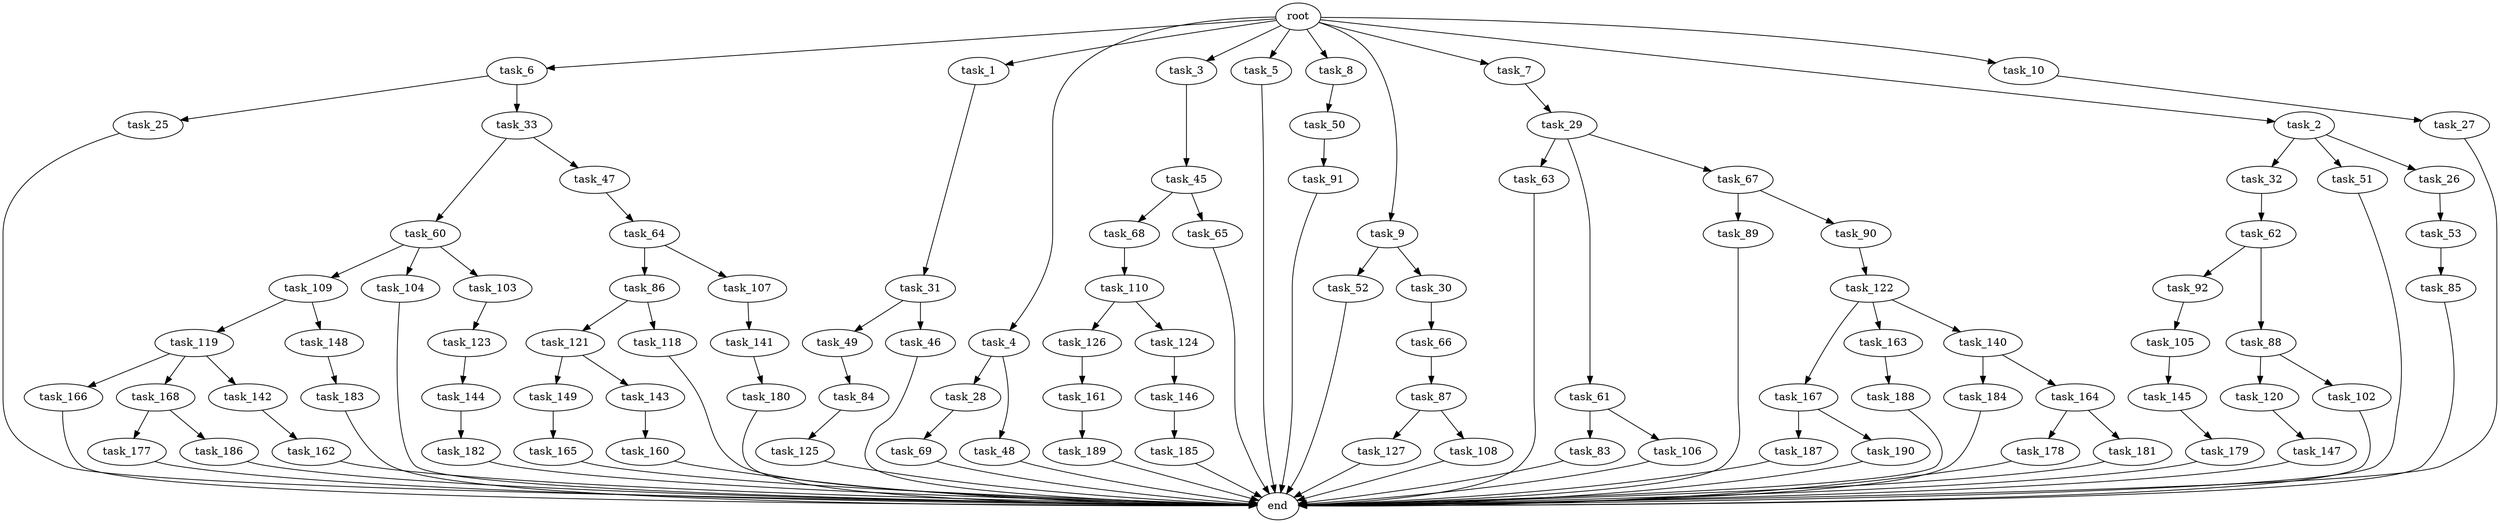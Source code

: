 digraph G {
  task_6 [size="1.024000"];
  task_91 [size="695784701.952000"];
  task_45 [size="137438953.472000"];
  task_187 [size="420906795.008000"];
  task_123 [size="858993459.200000"];
  task_66 [size="77309411.328000"];
  task_1 [size="1.024000"];
  task_68 [size="34359738.368000"];
  task_119 [size="34359738.368000"];
  task_190 [size="420906795.008000"];
  task_149 [size="858993459.200000"];
  task_65 [size="34359738.368000"];
  task_83 [size="77309411.328000"];
  root [size="0.000000"];
  task_63 [size="420906795.008000"];
  task_179 [size="137438953.472000"];
  task_144 [size="34359738.368000"];
  task_148 [size="34359738.368000"];
  task_4 [size="1.024000"];
  task_3 [size="1.024000"];
  task_5 [size="1.024000"];
  task_147 [size="309237645.312000"];
  task_189 [size="309237645.312000"];
  task_85 [size="34359738.368000"];
  task_183 [size="214748364.800000"];
  task_178 [size="214748364.800000"];
  task_182 [size="695784701.952000"];
  task_8 [size="1.024000"];
  task_120 [size="858993459.200000"];
  task_9 [size="1.024000"];
  task_184 [size="549755813.888000"];
  task_27 [size="77309411.328000"];
  task_109 [size="34359738.368000"];
  task_177 [size="34359738.368000"];
  task_86 [size="858993459.200000"];
  task_166 [size="214748364.800000"];
  task_107 [size="858993459.200000"];
  task_49 [size="420906795.008000"];
  task_145 [size="420906795.008000"];
  task_32 [size="420906795.008000"];
  task_92 [size="77309411.328000"];
  task_168 [size="214748364.800000"];
  task_88 [size="77309411.328000"];
  task_167 [size="77309411.328000"];
  task_7 [size="1.024000"];
  task_188 [size="34359738.368000"];
  task_53 [size="77309411.328000"];
  task_25 [size="549755813.888000"];
  task_126 [size="549755813.888000"];
  task_51 [size="420906795.008000"];
  task_31 [size="214748364.800000"];
  task_186 [size="34359738.368000"];
  task_28 [size="214748364.800000"];
  task_142 [size="214748364.800000"];
  task_84 [size="420906795.008000"];
  task_180 [size="34359738.368000"];
  task_121 [size="77309411.328000"];
  task_141 [size="858993459.200000"];
  task_162 [size="137438953.472000"];
  task_26 [size="420906795.008000"];
  task_143 [size="858993459.200000"];
  task_2 [size="1.024000"];
  task_106 [size="77309411.328000"];
  task_105 [size="77309411.328000"];
  task_61 [size="420906795.008000"];
  task_118 [size="77309411.328000"];
  task_52 [size="549755813.888000"];
  task_87 [size="214748364.800000"];
  task_50 [size="137438953.472000"];
  task_122 [size="695784701.952000"];
  task_104 [size="34359738.368000"];
  task_160 [size="309237645.312000"];
  task_60 [size="77309411.328000"];
  task_103 [size="34359738.368000"];
  task_127 [size="309237645.312000"];
  task_165 [size="77309411.328000"];
  task_30 [size="549755813.888000"];
  task_67 [size="420906795.008000"];
  task_48 [size="214748364.800000"];
  task_10 [size="1.024000"];
  task_164 [size="549755813.888000"];
  task_185 [size="420906795.008000"];
  task_62 [size="309237645.312000"];
  task_64 [size="137438953.472000"];
  task_163 [size="77309411.328000"];
  task_29 [size="695784701.952000"];
  task_102 [size="858993459.200000"];
  task_181 [size="214748364.800000"];
  task_161 [size="420906795.008000"];
  task_33 [size="549755813.888000"];
  task_47 [size="77309411.328000"];
  task_69 [size="34359738.368000"];
  task_140 [size="77309411.328000"];
  task_108 [size="309237645.312000"];
  end [size="0.000000"];
  task_89 [size="77309411.328000"];
  task_46 [size="420906795.008000"];
  task_146 [size="34359738.368000"];
  task_110 [size="695784701.952000"];
  task_124 [size="549755813.888000"];
  task_125 [size="137438953.472000"];
  task_90 [size="77309411.328000"];

  task_6 -> task_25 [size="536870912.000000"];
  task_6 -> task_33 [size="536870912.000000"];
  task_91 -> end [size="1.000000"];
  task_45 -> task_65 [size="33554432.000000"];
  task_45 -> task_68 [size="33554432.000000"];
  task_187 -> end [size="1.000000"];
  task_123 -> task_144 [size="33554432.000000"];
  task_66 -> task_87 [size="209715200.000000"];
  task_1 -> task_31 [size="209715200.000000"];
  task_68 -> task_110 [size="679477248.000000"];
  task_119 -> task_142 [size="209715200.000000"];
  task_119 -> task_166 [size="209715200.000000"];
  task_119 -> task_168 [size="209715200.000000"];
  task_190 -> end [size="1.000000"];
  task_149 -> task_165 [size="75497472.000000"];
  task_65 -> end [size="1.000000"];
  task_83 -> end [size="1.000000"];
  root -> task_2 [size="1.000000"];
  root -> task_6 [size="1.000000"];
  root -> task_7 [size="1.000000"];
  root -> task_4 [size="1.000000"];
  root -> task_3 [size="1.000000"];
  root -> task_5 [size="1.000000"];
  root -> task_1 [size="1.000000"];
  root -> task_8 [size="1.000000"];
  root -> task_9 [size="1.000000"];
  root -> task_10 [size="1.000000"];
  task_63 -> end [size="1.000000"];
  task_179 -> end [size="1.000000"];
  task_144 -> task_182 [size="679477248.000000"];
  task_148 -> task_183 [size="209715200.000000"];
  task_4 -> task_48 [size="209715200.000000"];
  task_4 -> task_28 [size="209715200.000000"];
  task_3 -> task_45 [size="134217728.000000"];
  task_5 -> end [size="1.000000"];
  task_147 -> end [size="1.000000"];
  task_189 -> end [size="1.000000"];
  task_85 -> end [size="1.000000"];
  task_183 -> end [size="1.000000"];
  task_178 -> end [size="1.000000"];
  task_182 -> end [size="1.000000"];
  task_8 -> task_50 [size="134217728.000000"];
  task_120 -> task_147 [size="301989888.000000"];
  task_9 -> task_52 [size="536870912.000000"];
  task_9 -> task_30 [size="536870912.000000"];
  task_184 -> end [size="1.000000"];
  task_27 -> end [size="1.000000"];
  task_109 -> task_148 [size="33554432.000000"];
  task_109 -> task_119 [size="33554432.000000"];
  task_177 -> end [size="1.000000"];
  task_86 -> task_121 [size="75497472.000000"];
  task_86 -> task_118 [size="75497472.000000"];
  task_166 -> end [size="1.000000"];
  task_107 -> task_141 [size="838860800.000000"];
  task_49 -> task_84 [size="411041792.000000"];
  task_145 -> task_179 [size="134217728.000000"];
  task_32 -> task_62 [size="301989888.000000"];
  task_92 -> task_105 [size="75497472.000000"];
  task_168 -> task_186 [size="33554432.000000"];
  task_168 -> task_177 [size="33554432.000000"];
  task_88 -> task_102 [size="838860800.000000"];
  task_88 -> task_120 [size="838860800.000000"];
  task_167 -> task_187 [size="411041792.000000"];
  task_167 -> task_190 [size="411041792.000000"];
  task_7 -> task_29 [size="679477248.000000"];
  task_188 -> end [size="1.000000"];
  task_53 -> task_85 [size="33554432.000000"];
  task_25 -> end [size="1.000000"];
  task_126 -> task_161 [size="411041792.000000"];
  task_51 -> end [size="1.000000"];
  task_31 -> task_46 [size="411041792.000000"];
  task_31 -> task_49 [size="411041792.000000"];
  task_186 -> end [size="1.000000"];
  task_28 -> task_69 [size="33554432.000000"];
  task_142 -> task_162 [size="134217728.000000"];
  task_84 -> task_125 [size="134217728.000000"];
  task_180 -> end [size="1.000000"];
  task_121 -> task_143 [size="838860800.000000"];
  task_121 -> task_149 [size="838860800.000000"];
  task_141 -> task_180 [size="33554432.000000"];
  task_162 -> end [size="1.000000"];
  task_26 -> task_53 [size="75497472.000000"];
  task_143 -> task_160 [size="301989888.000000"];
  task_2 -> task_26 [size="411041792.000000"];
  task_2 -> task_32 [size="411041792.000000"];
  task_2 -> task_51 [size="411041792.000000"];
  task_106 -> end [size="1.000000"];
  task_105 -> task_145 [size="411041792.000000"];
  task_61 -> task_106 [size="75497472.000000"];
  task_61 -> task_83 [size="75497472.000000"];
  task_118 -> end [size="1.000000"];
  task_52 -> end [size="1.000000"];
  task_87 -> task_108 [size="301989888.000000"];
  task_87 -> task_127 [size="301989888.000000"];
  task_50 -> task_91 [size="679477248.000000"];
  task_122 -> task_167 [size="75497472.000000"];
  task_122 -> task_163 [size="75497472.000000"];
  task_122 -> task_140 [size="75497472.000000"];
  task_104 -> end [size="1.000000"];
  task_160 -> end [size="1.000000"];
  task_60 -> task_109 [size="33554432.000000"];
  task_60 -> task_104 [size="33554432.000000"];
  task_60 -> task_103 [size="33554432.000000"];
  task_103 -> task_123 [size="838860800.000000"];
  task_127 -> end [size="1.000000"];
  task_165 -> end [size="1.000000"];
  task_30 -> task_66 [size="75497472.000000"];
  task_67 -> task_89 [size="75497472.000000"];
  task_67 -> task_90 [size="75497472.000000"];
  task_48 -> end [size="1.000000"];
  task_10 -> task_27 [size="75497472.000000"];
  task_164 -> task_178 [size="209715200.000000"];
  task_164 -> task_181 [size="209715200.000000"];
  task_185 -> end [size="1.000000"];
  task_62 -> task_92 [size="75497472.000000"];
  task_62 -> task_88 [size="75497472.000000"];
  task_64 -> task_86 [size="838860800.000000"];
  task_64 -> task_107 [size="838860800.000000"];
  task_163 -> task_188 [size="33554432.000000"];
  task_29 -> task_67 [size="411041792.000000"];
  task_29 -> task_63 [size="411041792.000000"];
  task_29 -> task_61 [size="411041792.000000"];
  task_102 -> end [size="1.000000"];
  task_181 -> end [size="1.000000"];
  task_161 -> task_189 [size="301989888.000000"];
  task_33 -> task_60 [size="75497472.000000"];
  task_33 -> task_47 [size="75497472.000000"];
  task_47 -> task_64 [size="134217728.000000"];
  task_69 -> end [size="1.000000"];
  task_140 -> task_184 [size="536870912.000000"];
  task_140 -> task_164 [size="536870912.000000"];
  task_108 -> end [size="1.000000"];
  task_89 -> end [size="1.000000"];
  task_46 -> end [size="1.000000"];
  task_146 -> task_185 [size="411041792.000000"];
  task_110 -> task_124 [size="536870912.000000"];
  task_110 -> task_126 [size="536870912.000000"];
  task_124 -> task_146 [size="33554432.000000"];
  task_125 -> end [size="1.000000"];
  task_90 -> task_122 [size="679477248.000000"];
}
